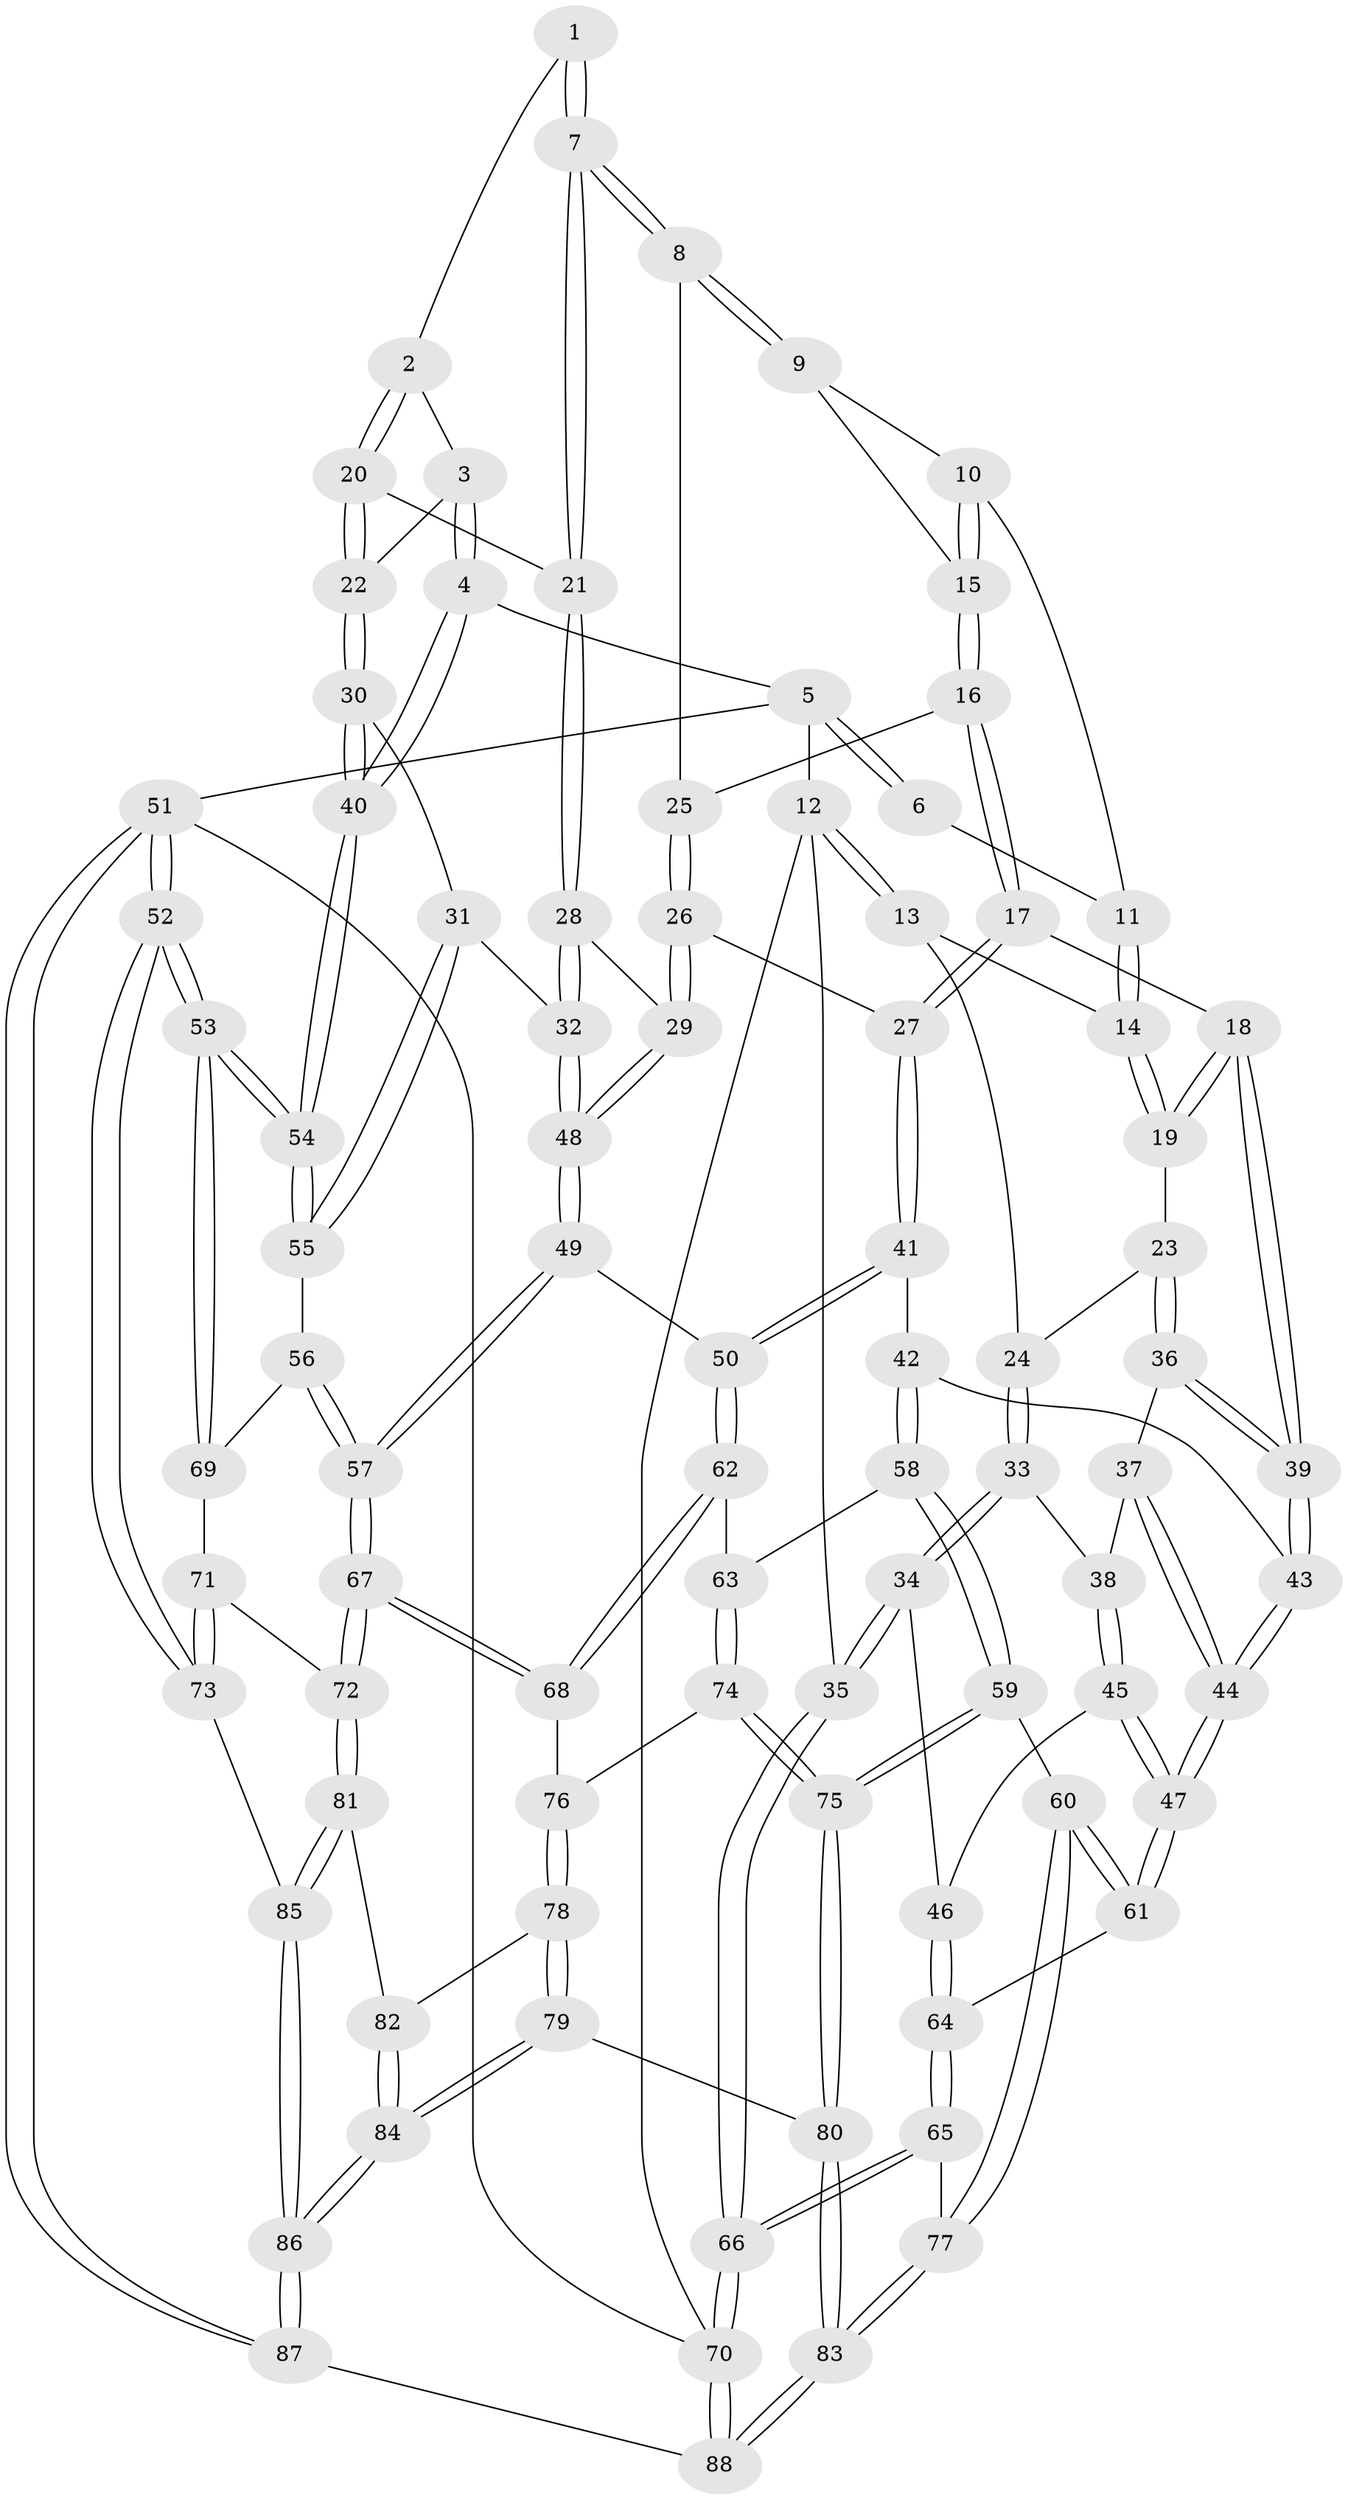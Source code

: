 // coarse degree distribution, {4: 0.32432432432432434, 2: 0.13513513513513514, 3: 0.43243243243243246, 6: 0.05405405405405406, 5: 0.05405405405405406}
// Generated by graph-tools (version 1.1) at 2025/54/03/04/25 22:54:19]
// undirected, 88 vertices, 217 edges
graph export_dot {
  node [color=gray90,style=filled];
  1 [pos="+0.7987032466008208+0.025533072921325842"];
  2 [pos="+0.8604532532020258+0.05831195488637968"];
  3 [pos="+0.9054830027797592+0.06208674750456085"];
  4 [pos="+1+0"];
  5 [pos="+1+0"];
  6 [pos="+0.7360127020438252+0"];
  7 [pos="+0.7014141788546183+0.1168851462302646"];
  8 [pos="+0.7001120509918898+0.1163033968930147"];
  9 [pos="+0.6794281575189545+0.0735324526752495"];
  10 [pos="+0.5931556803739636+0"];
  11 [pos="+0.5837259543010366+0"];
  12 [pos="+0+0"];
  13 [pos="+0.10415773969883105+0"];
  14 [pos="+0.2318430369886492+0"];
  15 [pos="+0.5260134772149757+0.10106494693505383"];
  16 [pos="+0.5163748369817242+0.12486679410975572"];
  17 [pos="+0.43778915223621107+0.18042714854894393"];
  18 [pos="+0.43360020371459607+0.179348260104782"];
  19 [pos="+0.3435493342142121+0.07617122495307685"];
  20 [pos="+0.7411314311106159+0.14323945064464588"];
  21 [pos="+0.7221138466199152+0.13602872224305934"];
  22 [pos="+0.8306498833449243+0.20636853212308287"];
  23 [pos="+0.22907671488808473+0.21395446757424055"];
  24 [pos="+0.12451396113345405+0.17400316715949213"];
  25 [pos="+0.6384366983432039+0.15275492739640592"];
  26 [pos="+0.5898253654082424+0.26622585703867896"];
  27 [pos="+0.44549262755479874+0.1896591322468703"];
  28 [pos="+0.7073949348940386+0.2015541103605444"];
  29 [pos="+0.6038312341222835+0.29381386474608656"];
  30 [pos="+0.8718088270267761+0.2885706245322378"];
  31 [pos="+0.8652152174157332+0.30355874486453377"];
  32 [pos="+0.7187519096506765+0.32179007923396047"];
  33 [pos="+0.07253478180894636+0.24127009382571385"];
  34 [pos="+0+0.30934015299949585"];
  35 [pos="+0+0.30733214054027047"];
  36 [pos="+0.2358845685549034+0.23077621787376681"];
  37 [pos="+0.22778071069949085+0.26828985562991176"];
  38 [pos="+0.14286251804308508+0.2991632426476825"];
  39 [pos="+0.3539553598612905+0.26636562117454826"];
  40 [pos="+1+0.11146221245192667"];
  41 [pos="+0.47225696615813195+0.37540697169177045"];
  42 [pos="+0.34804391807403934+0.39139360962884495"];
  43 [pos="+0.33055423698114367+0.38138249712009753"];
  44 [pos="+0.2595946451693408+0.3932215611767726"];
  45 [pos="+0.18743842570552244+0.42169114294144416"];
  46 [pos="+0.050941088685054516+0.39415371615553846"];
  47 [pos="+0.20319603724006682+0.43181588602906096"];
  48 [pos="+0.6271914444012765+0.3662747353124391"];
  49 [pos="+0.6264805456897392+0.36805483009858536"];
  50 [pos="+0.5429968795470678+0.4112769838336568"];
  51 [pos="+1+1"];
  52 [pos="+1+0.7902648634837758"];
  53 [pos="+1+0.5017541185371542"];
  54 [pos="+1+0.44737924132529094"];
  55 [pos="+0.8749073339391555+0.3539534993520223"];
  56 [pos="+0.869911177031281+0.4242911779675522"];
  57 [pos="+0.7359154704766219+0.5174847659393061"];
  58 [pos="+0.3820853243883922+0.4973398593141056"];
  59 [pos="+0.27940006127690004+0.6118592594308192"];
  60 [pos="+0.24311076580148663+0.6016304794259342"];
  61 [pos="+0.19677063017185753+0.5155387660749495"];
  62 [pos="+0.5193268162650462+0.4934891218096818"];
  63 [pos="+0.4917950740713517+0.5309148662883179"];
  64 [pos="+0.05531925544751552+0.5432631930625734"];
  65 [pos="+0+0.7062263948195411"];
  66 [pos="+0+0.7167672269012433"];
  67 [pos="+0.7256976481190867+0.5895874114561841"];
  68 [pos="+0.7121020059695046+0.5882073926582561"];
  69 [pos="+0.9514035825444738+0.5090843333514683"];
  70 [pos="+0+1"];
  71 [pos="+0.9483401943110874+0.5153696787030063"];
  72 [pos="+0.7620534972615334+0.6706216529621133"];
  73 [pos="+0.950081982272532+0.7316458813722397"];
  74 [pos="+0.4918348725208972+0.5420512847565542"];
  75 [pos="+0.3300178302486989+0.6573677153986097"];
  76 [pos="+0.5236014282440082+0.6191175677487811"];
  77 [pos="+0.09968132071959157+0.7434226072178199"];
  78 [pos="+0.5153366419107587+0.665999246047031"];
  79 [pos="+0.44117814319776233+0.7762559138250228"];
  80 [pos="+0.3949856482387235+0.7717559187207605"];
  81 [pos="+0.7640643497951479+0.6832819174399115"];
  82 [pos="+0.6161134396592303+0.6920520354698755"];
  83 [pos="+0.2409930631708956+0.9056595120323355"];
  84 [pos="+0.5205350355145336+0.8424942548376076"];
  85 [pos="+0.7951794644683434+0.7555809973027582"];
  86 [pos="+0.6941078116290934+1"];
  87 [pos="+0.6979568335750344+1"];
  88 [pos="+0.2063744725254474+1"];
  1 -- 2;
  1 -- 7;
  1 -- 7;
  2 -- 3;
  2 -- 20;
  2 -- 20;
  3 -- 4;
  3 -- 4;
  3 -- 22;
  4 -- 5;
  4 -- 40;
  4 -- 40;
  5 -- 6;
  5 -- 6;
  5 -- 12;
  5 -- 51;
  6 -- 11;
  7 -- 8;
  7 -- 8;
  7 -- 21;
  7 -- 21;
  8 -- 9;
  8 -- 9;
  8 -- 25;
  9 -- 10;
  9 -- 15;
  10 -- 11;
  10 -- 15;
  10 -- 15;
  11 -- 14;
  11 -- 14;
  12 -- 13;
  12 -- 13;
  12 -- 35;
  12 -- 70;
  13 -- 14;
  13 -- 24;
  14 -- 19;
  14 -- 19;
  15 -- 16;
  15 -- 16;
  16 -- 17;
  16 -- 17;
  16 -- 25;
  17 -- 18;
  17 -- 27;
  17 -- 27;
  18 -- 19;
  18 -- 19;
  18 -- 39;
  18 -- 39;
  19 -- 23;
  20 -- 21;
  20 -- 22;
  20 -- 22;
  21 -- 28;
  21 -- 28;
  22 -- 30;
  22 -- 30;
  23 -- 24;
  23 -- 36;
  23 -- 36;
  24 -- 33;
  24 -- 33;
  25 -- 26;
  25 -- 26;
  26 -- 27;
  26 -- 29;
  26 -- 29;
  27 -- 41;
  27 -- 41;
  28 -- 29;
  28 -- 32;
  28 -- 32;
  29 -- 48;
  29 -- 48;
  30 -- 31;
  30 -- 40;
  30 -- 40;
  31 -- 32;
  31 -- 55;
  31 -- 55;
  32 -- 48;
  32 -- 48;
  33 -- 34;
  33 -- 34;
  33 -- 38;
  34 -- 35;
  34 -- 35;
  34 -- 46;
  35 -- 66;
  35 -- 66;
  36 -- 37;
  36 -- 39;
  36 -- 39;
  37 -- 38;
  37 -- 44;
  37 -- 44;
  38 -- 45;
  38 -- 45;
  39 -- 43;
  39 -- 43;
  40 -- 54;
  40 -- 54;
  41 -- 42;
  41 -- 50;
  41 -- 50;
  42 -- 43;
  42 -- 58;
  42 -- 58;
  43 -- 44;
  43 -- 44;
  44 -- 47;
  44 -- 47;
  45 -- 46;
  45 -- 47;
  45 -- 47;
  46 -- 64;
  46 -- 64;
  47 -- 61;
  47 -- 61;
  48 -- 49;
  48 -- 49;
  49 -- 50;
  49 -- 57;
  49 -- 57;
  50 -- 62;
  50 -- 62;
  51 -- 52;
  51 -- 52;
  51 -- 87;
  51 -- 87;
  51 -- 70;
  52 -- 53;
  52 -- 53;
  52 -- 73;
  52 -- 73;
  53 -- 54;
  53 -- 54;
  53 -- 69;
  53 -- 69;
  54 -- 55;
  54 -- 55;
  55 -- 56;
  56 -- 57;
  56 -- 57;
  56 -- 69;
  57 -- 67;
  57 -- 67;
  58 -- 59;
  58 -- 59;
  58 -- 63;
  59 -- 60;
  59 -- 75;
  59 -- 75;
  60 -- 61;
  60 -- 61;
  60 -- 77;
  60 -- 77;
  61 -- 64;
  62 -- 63;
  62 -- 68;
  62 -- 68;
  63 -- 74;
  63 -- 74;
  64 -- 65;
  64 -- 65;
  65 -- 66;
  65 -- 66;
  65 -- 77;
  66 -- 70;
  66 -- 70;
  67 -- 68;
  67 -- 68;
  67 -- 72;
  67 -- 72;
  68 -- 76;
  69 -- 71;
  70 -- 88;
  70 -- 88;
  71 -- 72;
  71 -- 73;
  71 -- 73;
  72 -- 81;
  72 -- 81;
  73 -- 85;
  74 -- 75;
  74 -- 75;
  74 -- 76;
  75 -- 80;
  75 -- 80;
  76 -- 78;
  76 -- 78;
  77 -- 83;
  77 -- 83;
  78 -- 79;
  78 -- 79;
  78 -- 82;
  79 -- 80;
  79 -- 84;
  79 -- 84;
  80 -- 83;
  80 -- 83;
  81 -- 82;
  81 -- 85;
  81 -- 85;
  82 -- 84;
  82 -- 84;
  83 -- 88;
  83 -- 88;
  84 -- 86;
  84 -- 86;
  85 -- 86;
  85 -- 86;
  86 -- 87;
  86 -- 87;
  87 -- 88;
}

